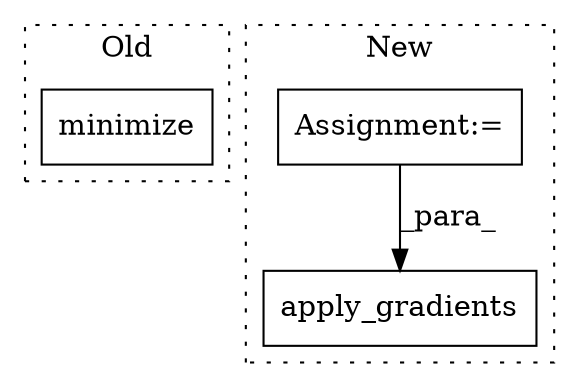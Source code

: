 digraph G {
subgraph cluster0 {
1 [label="minimize" a="32" s="2803,2816" l="9,1" shape="box"];
label = "Old";
style="dotted";
}
subgraph cluster1 {
2 [label="apply_gradients" a="32" s="5610,5656" l="16,1" shape="box"];
3 [label="Assignment:=" a="7" s="4774" l="1" shape="box"];
label = "New";
style="dotted";
}
3 -> 2 [label="_para_"];
}